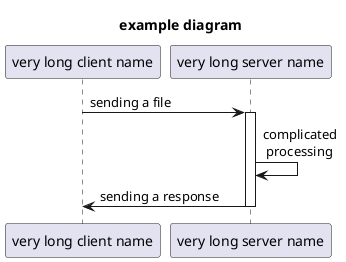 @startuml

title example diagram

participant "very long client name" as client
participant "very long server name" as server

client -> server : sending a file
activate server
server -> server : complicated \n processing
client <- server : sending a response
deactivate server

@enduml
